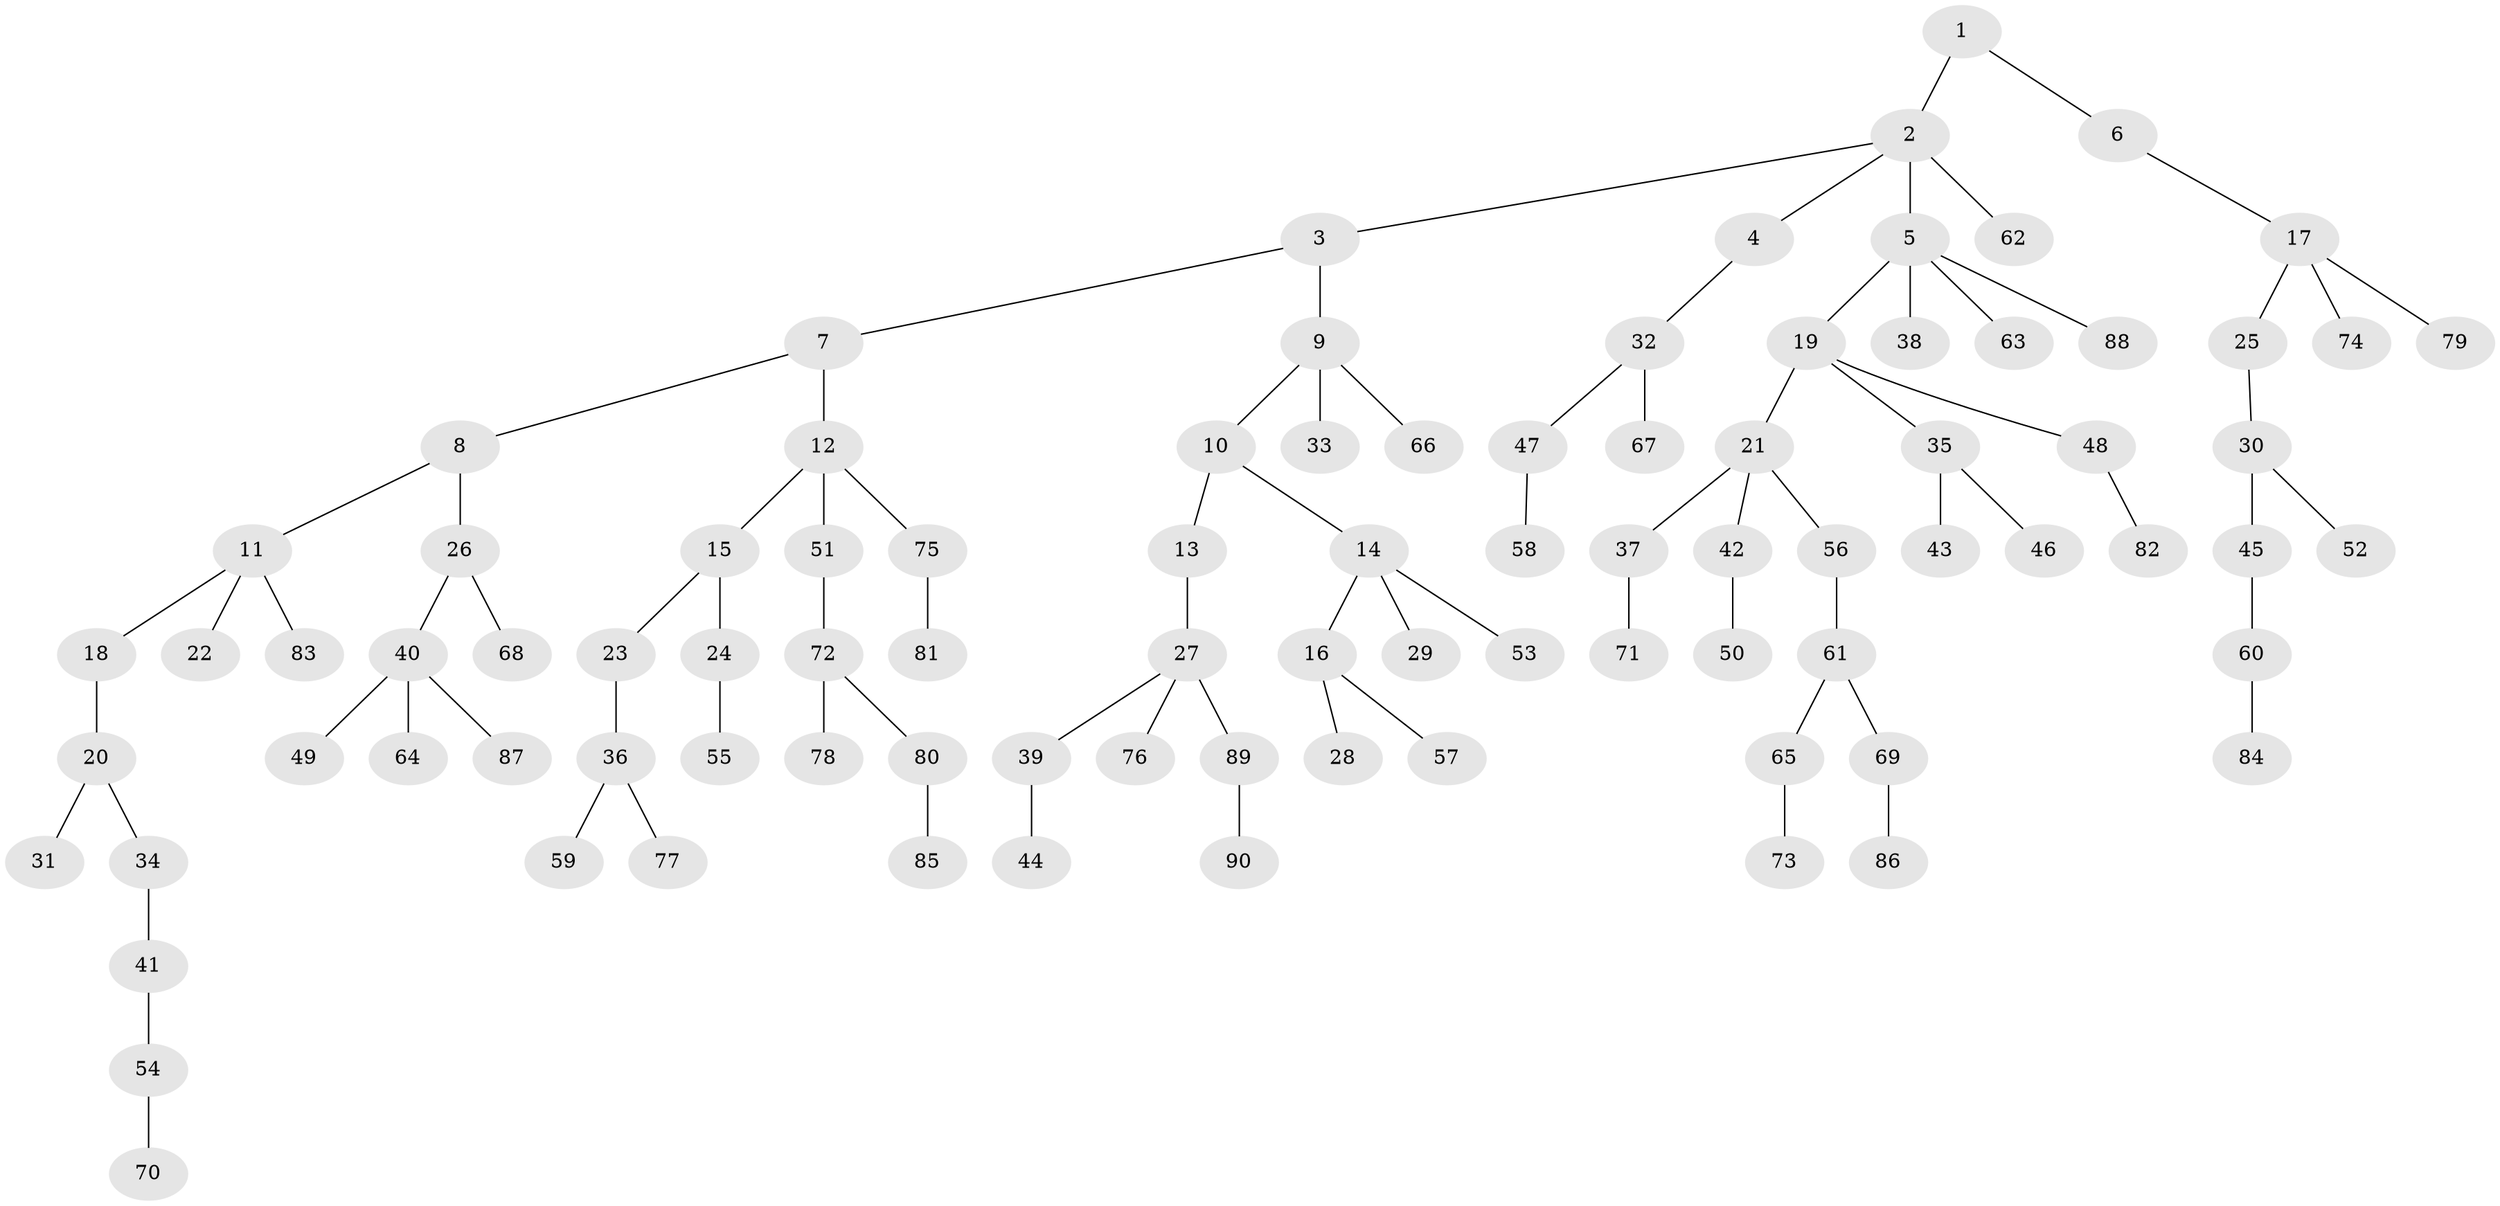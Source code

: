 // original degree distribution, {3: 0.1746031746031746, 6: 0.015873015873015872, 2: 0.20634920634920634, 1: 0.5, 4: 0.06349206349206349, 5: 0.03968253968253968}
// Generated by graph-tools (version 1.1) at 2025/51/03/04/25 22:51:58]
// undirected, 90 vertices, 89 edges
graph export_dot {
  node [color=gray90,style=filled];
  1;
  2;
  3;
  4;
  5;
  6;
  7;
  8;
  9;
  10;
  11;
  12;
  13;
  14;
  15;
  16;
  17;
  18;
  19;
  20;
  21;
  22;
  23;
  24;
  25;
  26;
  27;
  28;
  29;
  30;
  31;
  32;
  33;
  34;
  35;
  36;
  37;
  38;
  39;
  40;
  41;
  42;
  43;
  44;
  45;
  46;
  47;
  48;
  49;
  50;
  51;
  52;
  53;
  54;
  55;
  56;
  57;
  58;
  59;
  60;
  61;
  62;
  63;
  64;
  65;
  66;
  67;
  68;
  69;
  70;
  71;
  72;
  73;
  74;
  75;
  76;
  77;
  78;
  79;
  80;
  81;
  82;
  83;
  84;
  85;
  86;
  87;
  88;
  89;
  90;
  1 -- 2 [weight=1.0];
  1 -- 6 [weight=1.0];
  2 -- 3 [weight=1.0];
  2 -- 4 [weight=1.0];
  2 -- 5 [weight=1.0];
  2 -- 62 [weight=1.0];
  3 -- 7 [weight=1.0];
  3 -- 9 [weight=1.0];
  4 -- 32 [weight=1.0];
  5 -- 19 [weight=1.0];
  5 -- 38 [weight=1.0];
  5 -- 63 [weight=1.0];
  5 -- 88 [weight=1.0];
  6 -- 17 [weight=1.0];
  7 -- 8 [weight=1.0];
  7 -- 12 [weight=1.0];
  8 -- 11 [weight=1.0];
  8 -- 26 [weight=1.0];
  9 -- 10 [weight=1.0];
  9 -- 33 [weight=1.0];
  9 -- 66 [weight=1.0];
  10 -- 13 [weight=1.0];
  10 -- 14 [weight=1.0];
  11 -- 18 [weight=1.0];
  11 -- 22 [weight=1.0];
  11 -- 83 [weight=1.0];
  12 -- 15 [weight=1.0];
  12 -- 51 [weight=1.0];
  12 -- 75 [weight=1.0];
  13 -- 27 [weight=1.0];
  14 -- 16 [weight=1.0];
  14 -- 29 [weight=1.0];
  14 -- 53 [weight=1.0];
  15 -- 23 [weight=1.0];
  15 -- 24 [weight=1.0];
  16 -- 28 [weight=1.0];
  16 -- 57 [weight=1.0];
  17 -- 25 [weight=1.0];
  17 -- 74 [weight=1.0];
  17 -- 79 [weight=1.0];
  18 -- 20 [weight=1.0];
  19 -- 21 [weight=1.0];
  19 -- 35 [weight=1.0];
  19 -- 48 [weight=1.0];
  20 -- 31 [weight=1.0];
  20 -- 34 [weight=1.0];
  21 -- 37 [weight=1.0];
  21 -- 42 [weight=1.0];
  21 -- 56 [weight=1.0];
  23 -- 36 [weight=1.0];
  24 -- 55 [weight=1.0];
  25 -- 30 [weight=1.0];
  26 -- 40 [weight=1.0];
  26 -- 68 [weight=1.0];
  27 -- 39 [weight=1.0];
  27 -- 76 [weight=1.0];
  27 -- 89 [weight=1.0];
  30 -- 45 [weight=1.0];
  30 -- 52 [weight=1.0];
  32 -- 47 [weight=1.0];
  32 -- 67 [weight=1.0];
  34 -- 41 [weight=1.0];
  35 -- 43 [weight=1.0];
  35 -- 46 [weight=1.0];
  36 -- 59 [weight=1.0];
  36 -- 77 [weight=1.0];
  37 -- 71 [weight=1.0];
  39 -- 44 [weight=1.0];
  40 -- 49 [weight=1.0];
  40 -- 64 [weight=1.0];
  40 -- 87 [weight=1.0];
  41 -- 54 [weight=1.0];
  42 -- 50 [weight=1.0];
  45 -- 60 [weight=1.0];
  47 -- 58 [weight=1.0];
  48 -- 82 [weight=1.0];
  51 -- 72 [weight=1.0];
  54 -- 70 [weight=1.0];
  56 -- 61 [weight=1.0];
  60 -- 84 [weight=1.0];
  61 -- 65 [weight=1.0];
  61 -- 69 [weight=1.0];
  65 -- 73 [weight=1.0];
  69 -- 86 [weight=1.0];
  72 -- 78 [weight=1.0];
  72 -- 80 [weight=1.0];
  75 -- 81 [weight=1.0];
  80 -- 85 [weight=1.0];
  89 -- 90 [weight=1.0];
}
